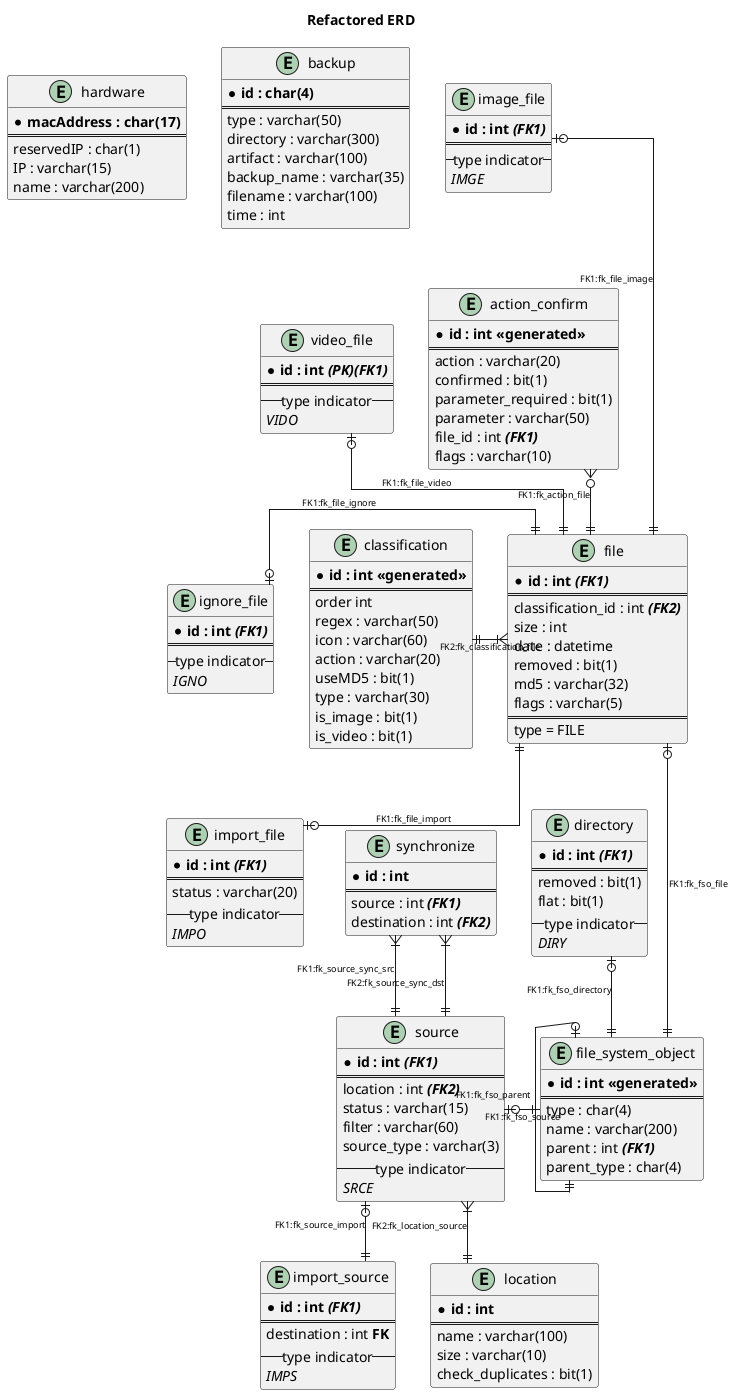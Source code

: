 @startuml
skinparam entityFontSize 12
skinparam arrowFontSize 9
skinparam linetype ortho
title Refactored ERD
top to bottom direction

entity file_system_object {
  * **id : int <<generated>>**
  ==
  type : char(4)
  name : varchar(200)
  parent : int **//(FK1)//**
  parent_type : char(4)
}

entity file {
   * **id : int //(FK1)//**
   ==
   classification_id : int **//(FK2)//**
   size : int
   date : datetime
   removed : bit(1)
   md5 : varchar(32)
   flags : varchar(5)
   ==
   type = FILE
}

entity image_file {
   * **id : int //(FK1)//**
   ==
   --type indicator--
   //IMGE//
}

entity video_file {
   * **id : int //(PK)(FK1)//**
   ==
   --type indicator--
   //VIDO//
}

entity ignore_file {
  * **id : int //(FK1)//**
  ==
  --type indicator--
  //IGNO//
}

entity import_file {
  * **id : int //(FK1)//**
  ==
  status : varchar(20)
  --type indicator--
  //IMPO//
}

entity directory {
  * **id : int //(FK1)//**
  ==
  removed : bit(1)
  flat : bit(1)
  --type indicator--
  //DIRY//
}

entity source {
  * **id : int //(FK1)//**
  ==
  location : int **//(FK2)//**
  status : varchar(15)
  filter : varchar(60)
  source_type : varchar(3)
  --type indicator--
  //SRCE//
}

entity import_source {
  * **id : int //(FK1)//**
  ==
  destination : int **FK**
  --type indicator--
  //IMPS//
}

entity classification {
  * **id : int <<generated>>**
  ==
  order int
  regex : varchar(50)
  icon : varchar(60)
  action : varchar(20)
  useMD5 : bit(1)
  type : varchar(30)
  is_image : bit(1)
  is_video : bit(1)
}

entity backup {
  * **id : char(4)**
  ==
  type : varchar(50)
  directory : varchar(300)
  artifact : varchar(100)
  backup_name : varchar(35)
  filename : varchar(100)
  time : int
}

entity hardware {
  * **macAddress : char(17)**
  ==
  reservedIP : char(1)
  IP : varchar(15)
  name : varchar(200)
}

entity location {
  * **id : int**
  ==
  name : varchar(100)
  size : varchar(10)
  check_duplicates : bit(1)
}

entity synchronize {
 * **id : int**
 ==
 source : int **//(FK1)//**
 destination : int **//(FK2)//**
}

entity action_confirm {
   * **id : int <<generated>>**
   ==
   action : varchar(20)
   confirmed : bit(1)
   parameter_required : bit(1)
   parameter : varchar(50)
   file_id : int **//(FK1)//**
   flags : varchar(10)
}

file_system_object   |o-d-|| file_system_object : FK1:fk_fso_parent
file                 |o-r-|| file_system_object : FK1:fk_fso_file
directory            |o-r-|| file_system_object : FK1:fk_fso_directory
source               |o-r-|| file_system_object : FK1:fk_fso_source
image_file           |o-r-|| file               : FK1:fk_file_image
video_file           |o-r-|| file               : FK1:fk_file_video
ignore_file          |o-r-|| file               : FK1:fk_file_ignore
import_file          |o-l-|| file               : FK1:fk_file_import
import_source        ||-u-o| source             : FK1:fk_source_import
file                 }|-l-|| classification     : FK2:fk_classification_file
source               }|-d-|| location           : FK2:fk_location_source
synchronize          }|-d-|| source             : FK1:fk_source_sync_src
synchronize          }|-d-|| source             : FK2:fk_source_sync_dst
action_confirm       }o-d-|| file               : FK1:fk_action_file

image_file           ||-[hidden]d-|| video_file
video_file           ||-[hidden]d-|| ignore_file
ignore_file          ||-[hidden]d-|| import_file
file                 ||-[hidden]d-|| directory
directory            ||-[hidden]d-|| source
image_file           ||-[hidden]l-|| backup
backup               ||-[hidden]l-|| hardware
@enduml
